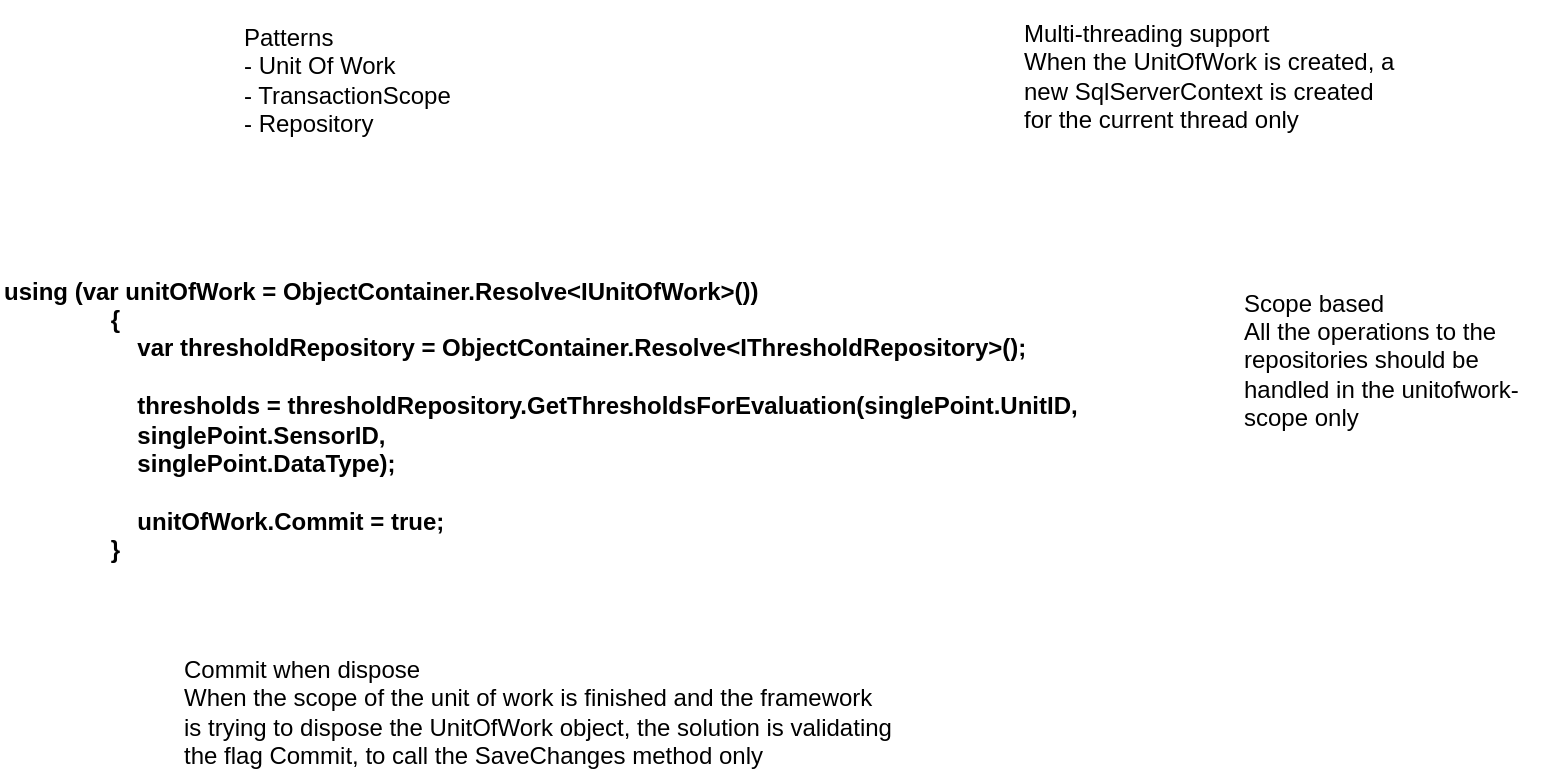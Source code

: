 <mxfile version="10.4.2" type="github"><diagram id="nbbZwi2o_-fyO_lO9dRL" name="Page-1"><mxGraphModel dx="800" dy="464" grid="1" gridSize="10" guides="1" tooltips="1" connect="1" arrows="1" fold="1" page="1" pageScale="1" pageWidth="850" pageHeight="1100" math="0" shadow="0"><root><mxCell id="0"/><mxCell id="1" parent="0"/><mxCell id="pSXNBCcxrmFRWv3yyFbv-1" value="&lt;div&gt;&lt;b&gt;using (var unitOfWork = ObjectContainer.Resolve&amp;lt;IUnitOfWork&amp;gt;())&lt;/b&gt;&lt;/div&gt;&lt;div&gt;&lt;b&gt;&amp;nbsp; &amp;nbsp; &amp;nbsp; &amp;nbsp; &amp;nbsp; &amp;nbsp; &amp;nbsp; &amp;nbsp; {&lt;/b&gt;&lt;/div&gt;&lt;div&gt;&lt;b&gt;&amp;nbsp; &amp;nbsp; &amp;nbsp; &amp;nbsp; &amp;nbsp; &amp;nbsp; &amp;nbsp; &amp;nbsp; &amp;nbsp; &amp;nbsp; var thresholdRepository = ObjectContainer.Resolve&amp;lt;IThresholdRepository&amp;gt;();&lt;/b&gt;&lt;/div&gt;&lt;div&gt;&lt;b&gt;&lt;br&gt;&lt;/b&gt;&lt;/div&gt;&lt;div&gt;&lt;b&gt;&amp;nbsp; &amp;nbsp; &amp;nbsp; &amp;nbsp; &amp;nbsp; &amp;nbsp; &amp;nbsp; &amp;nbsp; &amp;nbsp; &amp;nbsp; thresholds = thresholdRepository.GetThresholdsForEvaluation(singlePoint.UnitID,&lt;/b&gt;&lt;/div&gt;&lt;div&gt;&lt;b&gt;&amp;nbsp; &amp;nbsp; &amp;nbsp; &amp;nbsp; &amp;nbsp; &amp;nbsp; &amp;nbsp; &amp;nbsp; &amp;nbsp; &amp;nbsp; singlePoint.SensorID,&lt;/b&gt;&lt;/div&gt;&lt;div&gt;&lt;b&gt;&amp;nbsp; &amp;nbsp; &amp;nbsp; &amp;nbsp; &amp;nbsp; &amp;nbsp; &amp;nbsp; &amp;nbsp; &amp;nbsp; &amp;nbsp; singlePoint.DataType);&lt;/b&gt;&lt;/div&gt;&lt;div&gt;&lt;b&gt;&lt;br&gt;&lt;/b&gt;&lt;/div&gt;&lt;div&gt;&lt;b&gt;&amp;nbsp; &amp;nbsp; &amp;nbsp; &amp;nbsp; &amp;nbsp; &amp;nbsp; &amp;nbsp; &amp;nbsp; &amp;nbsp; &amp;nbsp; unitOfWork.Commit = true;&lt;/b&gt;&lt;/div&gt;&lt;div&gt;&lt;b&gt;&amp;nbsp; &amp;nbsp; &amp;nbsp; &amp;nbsp; &amp;nbsp; &amp;nbsp; &amp;nbsp; &amp;nbsp; }&lt;/b&gt;&lt;/div&gt;" style="text;html=1;strokeColor=none;fillColor=none;align=left;verticalAlign=middle;whiteSpace=wrap;rounded=0;" vertex="1" parent="1"><mxGeometry x="30" y="160" width="550" height="170" as="geometry"/></mxCell><mxCell id="pSXNBCcxrmFRWv3yyFbv-2" value="Patterns&lt;br&gt;- Unit Of Work&lt;br&gt;- TransactionScope&lt;br&gt;- Repository&lt;br&gt;" style="text;html=1;strokeColor=none;fillColor=none;align=left;verticalAlign=middle;whiteSpace=wrap;rounded=0;" vertex="1" parent="1"><mxGeometry x="150" y="40" width="170" height="70" as="geometry"/></mxCell><mxCell id="pSXNBCcxrmFRWv3yyFbv-3" value="Multi-threading support&lt;br&gt;&lt;div style=&quot;text-align: left&quot;&gt;&lt;span&gt;When the UnitOfWork is created, a new SqlServerContext is created for the current thread only&lt;/span&gt;&lt;/div&gt;" style="text;html=1;strokeColor=none;fillColor=none;align=left;verticalAlign=middle;whiteSpace=wrap;rounded=0;" vertex="1" parent="1"><mxGeometry x="540" y="35" width="190" height="75" as="geometry"/></mxCell><mxCell id="pSXNBCcxrmFRWv3yyFbv-4" value="Scope based&lt;br&gt;All the operations to the repositories should be handled in the unitofwork-scope only&lt;br&gt;" style="text;html=1;strokeColor=none;fillColor=none;align=left;verticalAlign=middle;whiteSpace=wrap;rounded=0;" vertex="1" parent="1"><mxGeometry x="650" y="170" width="150" height="90" as="geometry"/></mxCell><mxCell id="pSXNBCcxrmFRWv3yyFbv-6" value="Commit when dispose&lt;br&gt;When the scope of the unit of work is finished and the framework &lt;br&gt;is trying to dispose the UnitOfWork object, the solution is validating &lt;br&gt;the flag Commit, to call the SaveChanges method only&lt;br&gt;" style="text;html=1;resizable=0;points=[];autosize=1;align=left;verticalAlign=top;spacingTop=-4;" vertex="1" parent="1"><mxGeometry x="120" y="360" width="370" height="60" as="geometry"/></mxCell></root></mxGraphModel></diagram></mxfile>